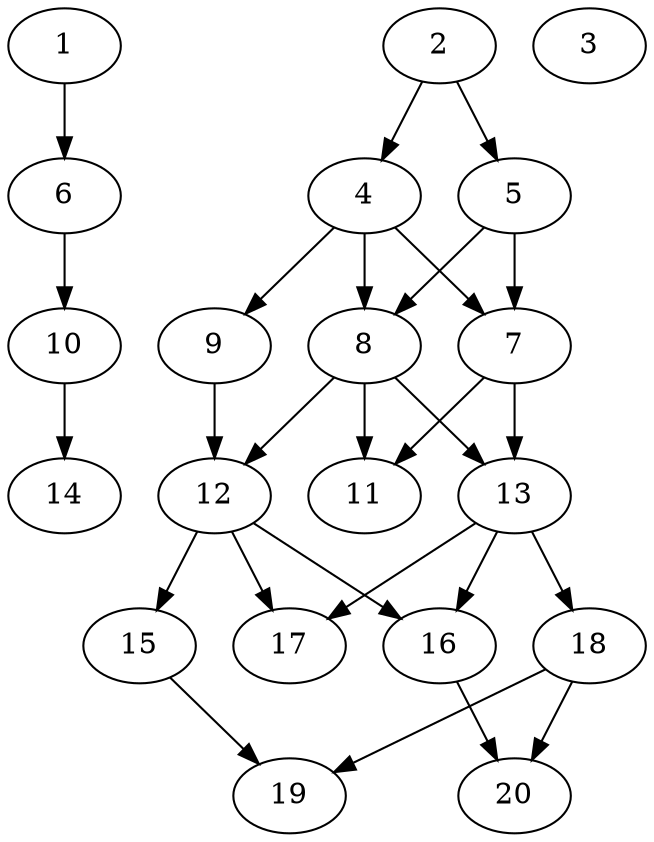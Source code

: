 // DAG automatically generated by daggen at Thu Oct  3 13:58:43 2019
// ./daggen --dot -n 20 --ccr 0.3 --fat 0.5 --regular 0.7 --density 0.5 --mindata 5242880 --maxdata 52428800 
digraph G {
  1 [size="141312000", alpha="0.20", expect_size="42393600"] 
  1 -> 6 [size ="42393600"]
  2 [size="49203200", alpha="0.20", expect_size="14760960"] 
  2 -> 4 [size ="14760960"]
  2 -> 5 [size ="14760960"]
  3 [size="155275947", alpha="0.09", expect_size="46582784"] 
  4 [size="132918613", alpha="0.09", expect_size="39875584"] 
  4 -> 7 [size ="39875584"]
  4 -> 8 [size ="39875584"]
  4 -> 9 [size ="39875584"]
  5 [size="91661653", alpha="0.09", expect_size="27498496"] 
  5 -> 7 [size ="27498496"]
  5 -> 8 [size ="27498496"]
  6 [size="137431040", alpha="0.04", expect_size="41229312"] 
  6 -> 10 [size ="41229312"]
  7 [size="56442880", alpha="0.00", expect_size="16932864"] 
  7 -> 11 [size ="16932864"]
  7 -> 13 [size ="16932864"]
  8 [size="114001920", alpha="0.08", expect_size="34200576"] 
  8 -> 11 [size ="34200576"]
  8 -> 12 [size ="34200576"]
  8 -> 13 [size ="34200576"]
  9 [size="55951360", alpha="0.13", expect_size="16785408"] 
  9 -> 12 [size ="16785408"]
  10 [size="40912213", alpha="0.06", expect_size="12273664"] 
  10 -> 14 [size ="12273664"]
  11 [size="99362133", alpha="0.05", expect_size="29808640"] 
  12 [size="95474347", alpha="0.08", expect_size="28642304"] 
  12 -> 15 [size ="28642304"]
  12 -> 16 [size ="28642304"]
  12 -> 17 [size ="28642304"]
  13 [size="93047467", alpha="0.13", expect_size="27914240"] 
  13 -> 16 [size ="27914240"]
  13 -> 17 [size ="27914240"]
  13 -> 18 [size ="27914240"]
  14 [size="165765120", alpha="0.15", expect_size="49729536"] 
  15 [size="78759253", alpha="0.16", expect_size="23627776"] 
  15 -> 19 [size ="23627776"]
  16 [size="151500800", alpha="0.09", expect_size="45450240"] 
  16 -> 20 [size ="45450240"]
  17 [size="23142400", alpha="0.10", expect_size="6942720"] 
  18 [size="23432533", alpha="0.08", expect_size="7029760"] 
  18 -> 19 [size ="7029760"]
  18 -> 20 [size ="7029760"]
  19 [size="85688320", alpha="0.15", expect_size="25706496"] 
  20 [size="27600213", alpha="0.16", expect_size="8280064"] 
}
